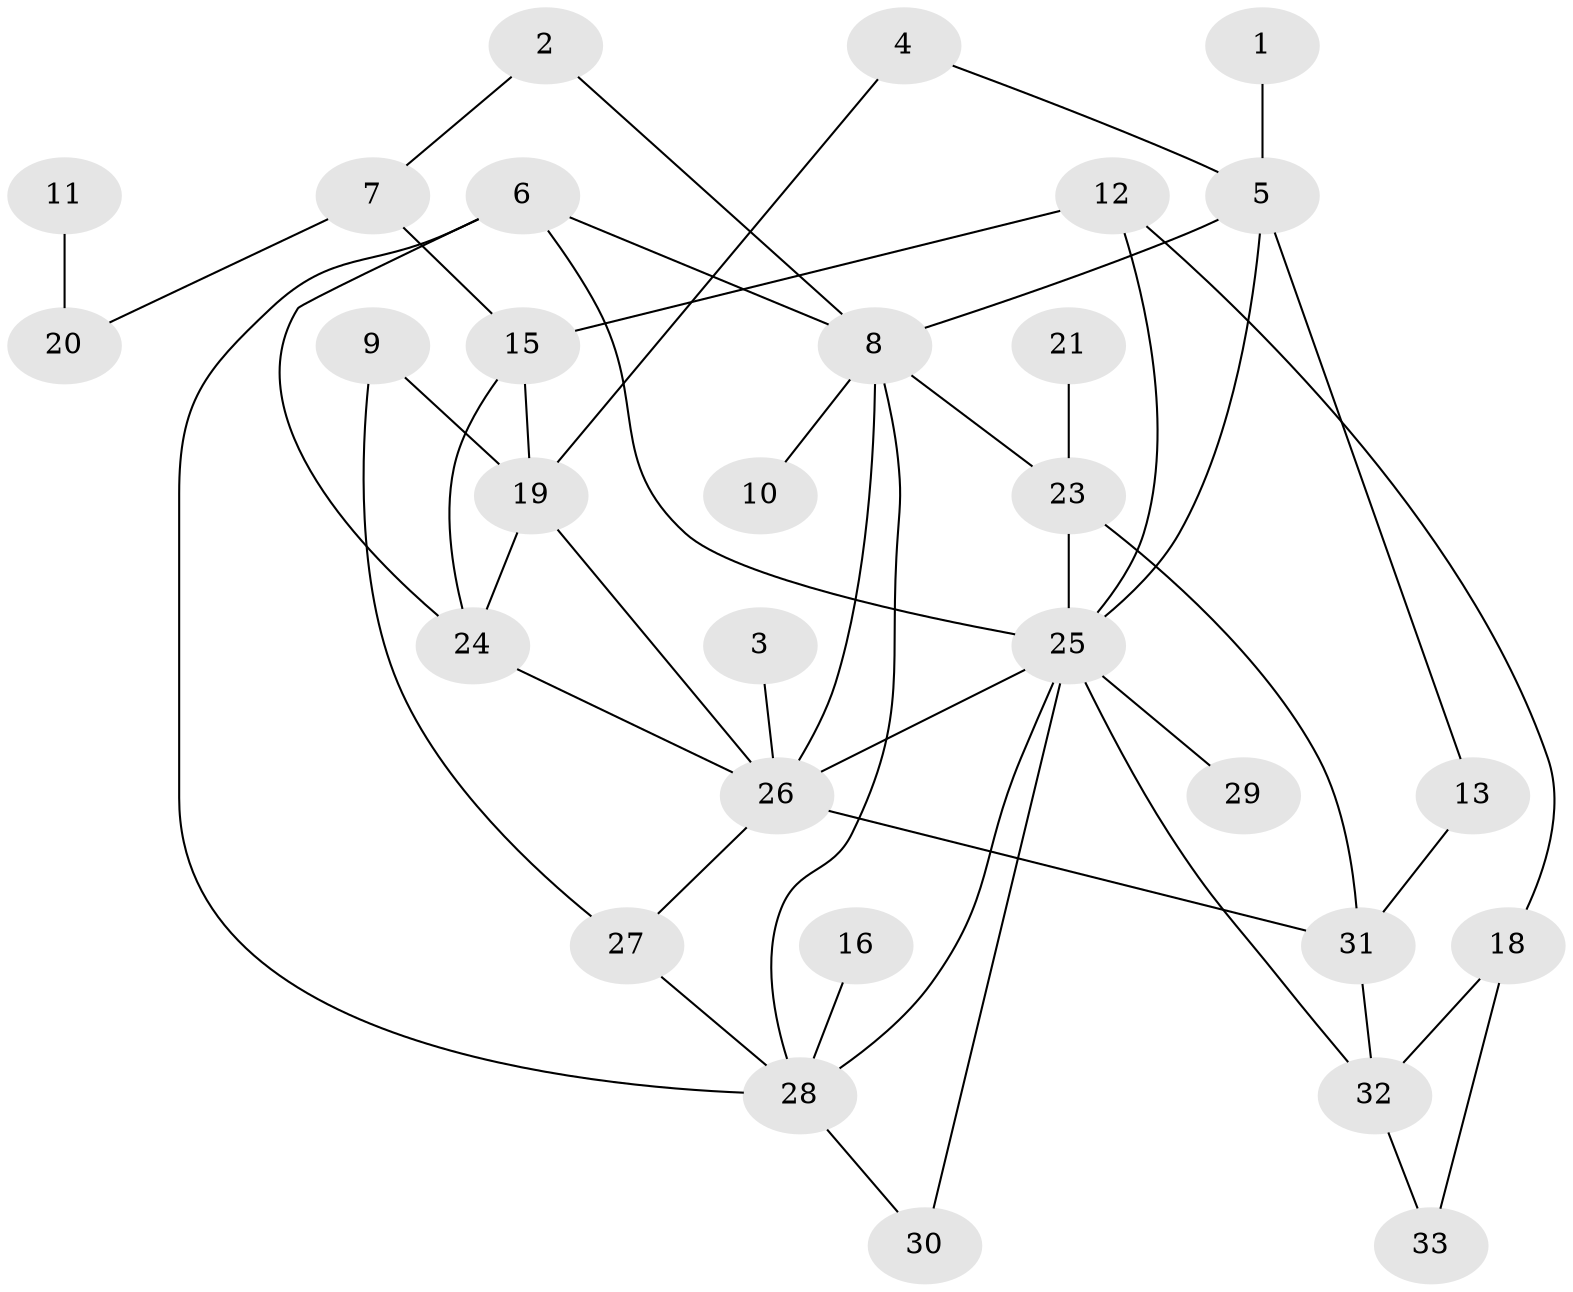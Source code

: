 // original degree distribution, {4: 0.18181818181818182, 2: 0.2878787878787879, 3: 0.22727272727272727, 1: 0.19696969696969696, 6: 0.015151515151515152, 5: 0.030303030303030304, 0: 0.045454545454545456, 8: 0.015151515151515152}
// Generated by graph-tools (version 1.1) at 2025/49/03/09/25 03:49:06]
// undirected, 30 vertices, 48 edges
graph export_dot {
graph [start="1"]
  node [color=gray90,style=filled];
  1;
  2;
  3;
  4;
  5;
  6;
  7;
  8;
  9;
  10;
  11;
  12;
  13;
  15;
  16;
  18;
  19;
  20;
  21;
  23;
  24;
  25;
  26;
  27;
  28;
  29;
  30;
  31;
  32;
  33;
  1 -- 5 [weight=1.0];
  2 -- 7 [weight=1.0];
  2 -- 8 [weight=1.0];
  3 -- 26 [weight=1.0];
  4 -- 5 [weight=1.0];
  4 -- 19 [weight=1.0];
  5 -- 8 [weight=1.0];
  5 -- 13 [weight=1.0];
  5 -- 25 [weight=1.0];
  6 -- 8 [weight=1.0];
  6 -- 24 [weight=1.0];
  6 -- 25 [weight=1.0];
  6 -- 28 [weight=1.0];
  7 -- 15 [weight=1.0];
  7 -- 20 [weight=1.0];
  8 -- 10 [weight=1.0];
  8 -- 23 [weight=1.0];
  8 -- 26 [weight=3.0];
  8 -- 28 [weight=1.0];
  9 -- 19 [weight=1.0];
  9 -- 27 [weight=1.0];
  11 -- 20 [weight=1.0];
  12 -- 15 [weight=1.0];
  12 -- 18 [weight=1.0];
  12 -- 25 [weight=1.0];
  13 -- 31 [weight=1.0];
  15 -- 19 [weight=1.0];
  15 -- 24 [weight=1.0];
  16 -- 28 [weight=1.0];
  18 -- 32 [weight=1.0];
  18 -- 33 [weight=1.0];
  19 -- 24 [weight=1.0];
  19 -- 26 [weight=1.0];
  21 -- 23 [weight=1.0];
  23 -- 25 [weight=1.0];
  23 -- 31 [weight=1.0];
  24 -- 26 [weight=1.0];
  25 -- 26 [weight=1.0];
  25 -- 28 [weight=1.0];
  25 -- 29 [weight=1.0];
  25 -- 30 [weight=1.0];
  25 -- 32 [weight=1.0];
  26 -- 27 [weight=1.0];
  26 -- 31 [weight=1.0];
  27 -- 28 [weight=1.0];
  28 -- 30 [weight=1.0];
  31 -- 32 [weight=1.0];
  32 -- 33 [weight=1.0];
}
